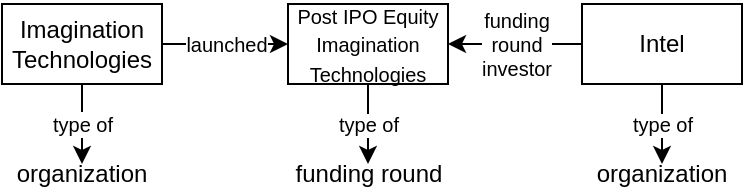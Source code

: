 <mxfile version="20.6.0" type="github">
  <diagram id="GhoEhMiK8DE2ekpjffyF" name="Page-1">
    <mxGraphModel dx="501" dy="324" grid="1" gridSize="10" guides="1" tooltips="1" connect="1" arrows="1" fold="1" page="1" pageScale="1" pageWidth="850" pageHeight="1100" math="0" shadow="0">
      <root>
        <mxCell id="0" />
        <mxCell id="1" parent="0" />
        <mxCell id="0KBkOI2BfBEQl3GXZSKS-5" value="&lt;font style=&quot;font-size: 10px;&quot;&gt;type of&lt;/font&gt;" style="edgeStyle=orthogonalEdgeStyle;rounded=0;orthogonalLoop=1;jettySize=auto;html=1;exitX=0.5;exitY=1;exitDx=0;exitDy=0;" edge="1" parent="1" source="0KBkOI2BfBEQl3GXZSKS-1" target="0KBkOI2BfBEQl3GXZSKS-3">
          <mxGeometry relative="1" as="geometry" />
        </mxCell>
        <mxCell id="0KBkOI2BfBEQl3GXZSKS-7" value="launched" style="edgeStyle=orthogonalEdgeStyle;rounded=0;orthogonalLoop=1;jettySize=auto;html=1;exitX=1;exitY=0.5;exitDx=0;exitDy=0;entryX=0;entryY=0.5;entryDx=0;entryDy=0;fontSize=10;" edge="1" parent="1" source="0KBkOI2BfBEQl3GXZSKS-1" target="0KBkOI2BfBEQl3GXZSKS-6">
          <mxGeometry relative="1" as="geometry" />
        </mxCell>
        <mxCell id="0KBkOI2BfBEQl3GXZSKS-1" value="Imagination Technologies" style="rounded=0;whiteSpace=wrap;html=1;" vertex="1" parent="1">
          <mxGeometry x="40" y="200" width="80" height="40" as="geometry" />
        </mxCell>
        <mxCell id="0KBkOI2BfBEQl3GXZSKS-3" value="organization" style="text;html=1;strokeColor=none;fillColor=none;align=center;verticalAlign=middle;whiteSpace=wrap;rounded=0;" vertex="1" parent="1">
          <mxGeometry x="50" y="280" width="60" height="10" as="geometry" />
        </mxCell>
        <mxCell id="0KBkOI2BfBEQl3GXZSKS-9" value="type of" style="edgeStyle=orthogonalEdgeStyle;rounded=0;orthogonalLoop=1;jettySize=auto;html=1;exitX=0.5;exitY=1;exitDx=0;exitDy=0;entryX=0.5;entryY=0;entryDx=0;entryDy=0;fontSize=10;" edge="1" parent="1" source="0KBkOI2BfBEQl3GXZSKS-6" target="0KBkOI2BfBEQl3GXZSKS-8">
          <mxGeometry relative="1" as="geometry" />
        </mxCell>
        <mxCell id="0KBkOI2BfBEQl3GXZSKS-6" value="&lt;font style=&quot;font-size: 10px;&quot;&gt;Post IPO Equity Imagination Technologies&lt;/font&gt;" style="rounded=0;whiteSpace=wrap;html=1;" vertex="1" parent="1">
          <mxGeometry x="183" y="200" width="80" height="40" as="geometry" />
        </mxCell>
        <mxCell id="0KBkOI2BfBEQl3GXZSKS-8" value="funding round" style="text;html=1;strokeColor=none;fillColor=none;align=center;verticalAlign=middle;whiteSpace=wrap;rounded=0;" vertex="1" parent="1">
          <mxGeometry x="184.5" y="280" width="77" height="10" as="geometry" />
        </mxCell>
        <mxCell id="0KBkOI2BfBEQl3GXZSKS-11" value="funding&lt;br&gt;round&lt;br&gt;investor" style="edgeStyle=orthogonalEdgeStyle;rounded=0;orthogonalLoop=1;jettySize=auto;html=1;exitX=0;exitY=0.5;exitDx=0;exitDy=0;entryX=1;entryY=0.5;entryDx=0;entryDy=0;fontSize=10;" edge="1" parent="1" source="0KBkOI2BfBEQl3GXZSKS-10" target="0KBkOI2BfBEQl3GXZSKS-6">
          <mxGeometry relative="1" as="geometry" />
        </mxCell>
        <mxCell id="0KBkOI2BfBEQl3GXZSKS-13" value="type of" style="edgeStyle=orthogonalEdgeStyle;rounded=0;orthogonalLoop=1;jettySize=auto;html=1;exitX=0.5;exitY=1;exitDx=0;exitDy=0;entryX=0.5;entryY=0;entryDx=0;entryDy=0;fontSize=10;" edge="1" parent="1" source="0KBkOI2BfBEQl3GXZSKS-10" target="0KBkOI2BfBEQl3GXZSKS-12">
          <mxGeometry relative="1" as="geometry" />
        </mxCell>
        <mxCell id="0KBkOI2BfBEQl3GXZSKS-10" value="&lt;font style=&quot;font-size: 12px;&quot;&gt;Intel&lt;/font&gt;" style="rounded=0;whiteSpace=wrap;html=1;" vertex="1" parent="1">
          <mxGeometry x="330" y="200" width="80" height="40" as="geometry" />
        </mxCell>
        <mxCell id="0KBkOI2BfBEQl3GXZSKS-12" value="organization" style="text;html=1;strokeColor=none;fillColor=none;align=center;verticalAlign=middle;whiteSpace=wrap;rounded=0;" vertex="1" parent="1">
          <mxGeometry x="340" y="280" width="60" height="10" as="geometry" />
        </mxCell>
      </root>
    </mxGraphModel>
  </diagram>
</mxfile>
